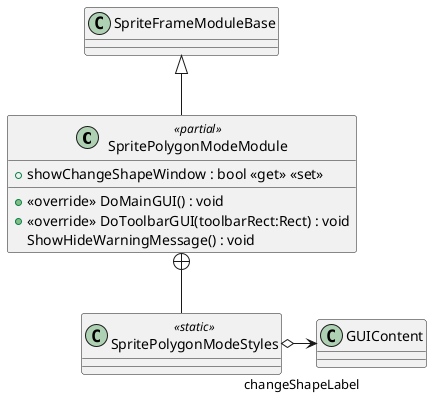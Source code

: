 @startuml
class SpritePolygonModeModule <<partial>> {
    + <<override>> DoMainGUI() : void
    + <<override>> DoToolbarGUI(toolbarRect:Rect) : void
    ShowHideWarningMessage() : void
    + showChangeShapeWindow : bool <<get>> <<set>>
}
class SpritePolygonModeStyles <<static>> {
}
SpriteFrameModuleBase <|-- SpritePolygonModeModule
SpritePolygonModeModule +-- SpritePolygonModeStyles
SpritePolygonModeStyles o-> "changeShapeLabel" GUIContent
@enduml
